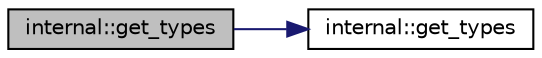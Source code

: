 digraph "internal::get_types"
{
  edge [fontname="Helvetica",fontsize="10",labelfontname="Helvetica",labelfontsize="10"];
  node [fontname="Helvetica",fontsize="10",shape=record];
  rankdir="LR";
  Node1 [label="internal::get_types",height=0.2,width=0.4,color="black", fillcolor="grey75", style="filled" fontcolor="black"];
  Node1 -> Node2 [color="midnightblue",fontsize="10",style="solid",fontname="Helvetica"];
  Node2 [label="internal::get_types",height=0.2,width=0.4,color="black", fillcolor="white", style="filled",URL="$namespaceinternal.html#aaa50494fe4b84c4924ef9506709813e8"];
}
